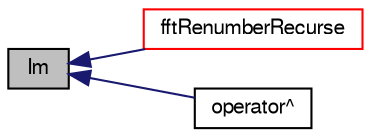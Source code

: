 digraph "Im"
{
  bgcolor="transparent";
  edge [fontname="FreeSans",fontsize="10",labelfontname="FreeSans",labelfontsize="10"];
  node [fontname="FreeSans",fontsize="10",shape=record];
  rankdir="LR";
  Node66932 [label="Im",height=0.2,width=0.4,color="black", fillcolor="grey75", style="filled", fontcolor="black"];
  Node66932 -> Node66933 [dir="back",color="midnightblue",fontsize="10",style="solid",fontname="FreeSans"];
  Node66933 [label="fftRenumberRecurse",height=0.2,width=0.4,color="red",URL="$a21124.html#af76141575e053e13d261be2aea991fd3"];
  Node66932 -> Node66936 [dir="back",color="midnightblue",fontsize="10",style="solid",fontname="FreeSans"];
  Node66936 [label="operator^",height=0.2,width=0.4,color="black",URL="$a21124.html#ac88b49f757f0da63b6d07d413c17dc8d"];
}

